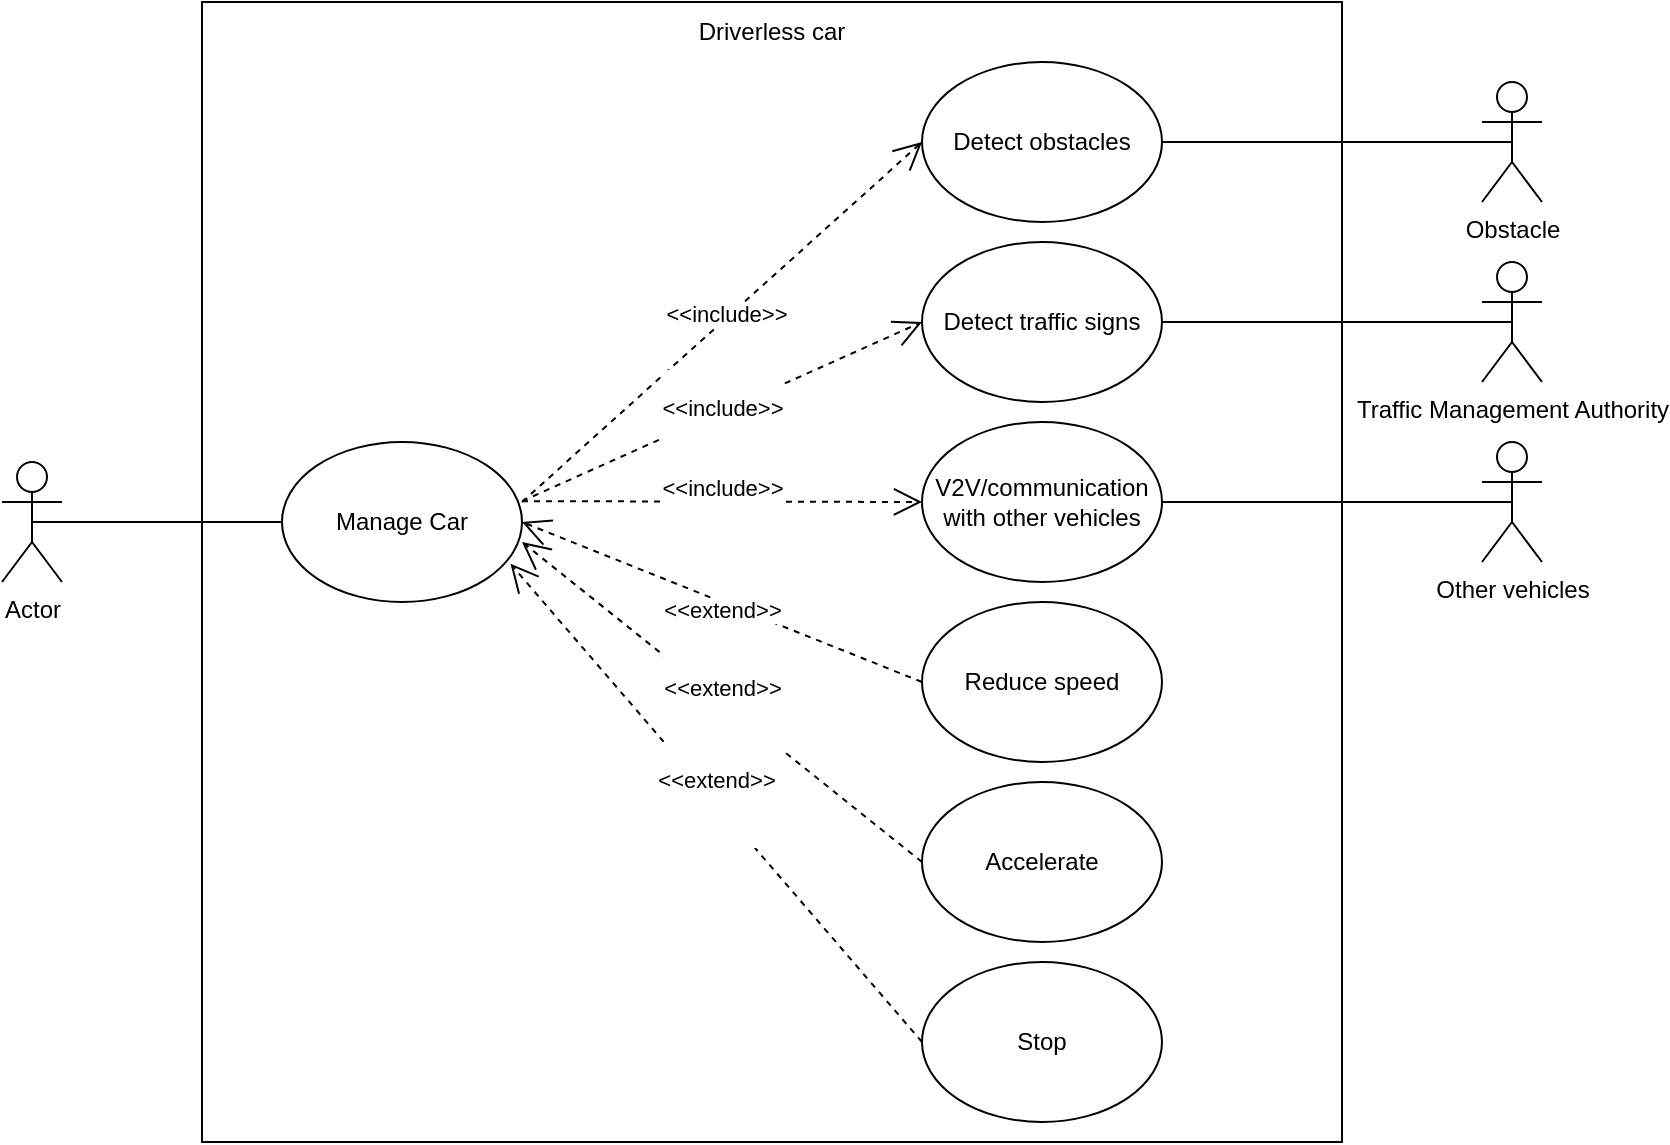 <mxfile version="20.5.2" type="github">
  <diagram id="jSq8YboeQ8LMeiUTRVl8" name="Page-1">
    <mxGraphModel dx="1238" dy="724" grid="1" gridSize="10" guides="1" tooltips="1" connect="1" arrows="1" fold="1" page="1" pageScale="1" pageWidth="850" pageHeight="1100" math="0" shadow="0">
      <root>
        <mxCell id="0" />
        <mxCell id="1" parent="0" />
        <mxCell id="NhqcHmSL0X8ifgXbSVVC-19" value="" style="group" vertex="1" connectable="0" parent="1">
          <mxGeometry x="50" y="70" width="670" height="570" as="geometry" />
        </mxCell>
        <mxCell id="NhqcHmSL0X8ifgXbSVVC-1" value="" style="whiteSpace=wrap;html=1;aspect=fixed;" vertex="1" parent="NhqcHmSL0X8ifgXbSVVC-19">
          <mxGeometry x="100" width="570" height="570" as="geometry" />
        </mxCell>
        <mxCell id="NhqcHmSL0X8ifgXbSVVC-2" value="Driverless car" style="text;html=1;strokeColor=none;fillColor=none;align=center;verticalAlign=middle;whiteSpace=wrap;rounded=0;" vertex="1" parent="NhqcHmSL0X8ifgXbSVVC-19">
          <mxGeometry x="335" width="100" height="30" as="geometry" />
        </mxCell>
        <mxCell id="NhqcHmSL0X8ifgXbSVVC-3" value="Manage Car" style="ellipse;whiteSpace=wrap;html=1;" vertex="1" parent="NhqcHmSL0X8ifgXbSVVC-19">
          <mxGeometry x="140" y="220" width="120" height="80" as="geometry" />
        </mxCell>
        <mxCell id="NhqcHmSL0X8ifgXbSVVC-4" value="Detect obstacles" style="ellipse;whiteSpace=wrap;html=1;" vertex="1" parent="NhqcHmSL0X8ifgXbSVVC-19">
          <mxGeometry x="460" y="30" width="120" height="80" as="geometry" />
        </mxCell>
        <mxCell id="NhqcHmSL0X8ifgXbSVVC-5" value="V2V/communication&lt;br&gt;with other vehicles" style="ellipse;whiteSpace=wrap;html=1;" vertex="1" parent="NhqcHmSL0X8ifgXbSVVC-19">
          <mxGeometry x="460" y="210" width="120" height="80" as="geometry" />
        </mxCell>
        <mxCell id="NhqcHmSL0X8ifgXbSVVC-6" value="Detect traffic signs" style="ellipse;whiteSpace=wrap;html=1;" vertex="1" parent="NhqcHmSL0X8ifgXbSVVC-19">
          <mxGeometry x="460" y="120" width="120" height="80" as="geometry" />
        </mxCell>
        <mxCell id="NhqcHmSL0X8ifgXbSVVC-7" value="Stop" style="ellipse;whiteSpace=wrap;html=1;" vertex="1" parent="NhqcHmSL0X8ifgXbSVVC-19">
          <mxGeometry x="460" y="480" width="120" height="80" as="geometry" />
        </mxCell>
        <mxCell id="NhqcHmSL0X8ifgXbSVVC-8" value="Accelerate" style="ellipse;whiteSpace=wrap;html=1;" vertex="1" parent="NhqcHmSL0X8ifgXbSVVC-19">
          <mxGeometry x="460" y="390" width="120" height="80" as="geometry" />
        </mxCell>
        <mxCell id="NhqcHmSL0X8ifgXbSVVC-9" value="Reduce speed" style="ellipse;whiteSpace=wrap;html=1;" vertex="1" parent="NhqcHmSL0X8ifgXbSVVC-19">
          <mxGeometry x="460" y="300" width="120" height="80" as="geometry" />
        </mxCell>
        <mxCell id="NhqcHmSL0X8ifgXbSVVC-10" value="&amp;lt;&amp;lt;include&amp;gt;&amp;gt;" style="endArrow=open;endSize=12;dashed=1;html=1;rounded=0;entryX=0;entryY=0.5;entryDx=0;entryDy=0;strokeWidth=1;align=center;textDirection=ltr;" edge="1" parent="NhqcHmSL0X8ifgXbSVVC-19" target="NhqcHmSL0X8ifgXbSVVC-4">
          <mxGeometry x="0.035" y="2" width="160" relative="1" as="geometry">
            <mxPoint x="260" y="250" as="sourcePoint" />
            <mxPoint x="400" y="280" as="targetPoint" />
            <mxPoint as="offset" />
          </mxGeometry>
        </mxCell>
        <mxCell id="NhqcHmSL0X8ifgXbSVVC-11" value="&#xa;&lt;span style=&quot;color: rgb(0, 0, 0); font-family: Helvetica; font-size: 11px; font-style: normal; font-variant-ligatures: normal; font-variant-caps: normal; font-weight: 400; letter-spacing: normal; orphans: 2; text-align: center; text-indent: 0px; text-transform: none; widows: 2; word-spacing: 0px; -webkit-text-stroke-width: 0px; background-color: rgb(255, 255, 255); text-decoration-thickness: initial; text-decoration-style: initial; text-decoration-color: initial; float: none; display: inline !important;&quot;&gt;&amp;lt;&amp;lt;extend&amp;gt;&amp;gt;&lt;/span&gt;&#xa;&#xa;" style="endArrow=open;endSize=12;dashed=1;html=1;rounded=0;strokeWidth=1;exitX=0;exitY=0.5;exitDx=0;exitDy=0;entryX=0.952;entryY=0.761;entryDx=0;entryDy=0;entryPerimeter=0;" edge="1" parent="NhqcHmSL0X8ifgXbSVVC-19" source="NhqcHmSL0X8ifgXbSVVC-7" target="NhqcHmSL0X8ifgXbSVVC-3">
          <mxGeometry x="0.024" y="-3" width="160" relative="1" as="geometry">
            <mxPoint x="260" y="250" as="sourcePoint" />
            <mxPoint x="250" y="270" as="targetPoint" />
            <mxPoint as="offset" />
          </mxGeometry>
        </mxCell>
        <mxCell id="NhqcHmSL0X8ifgXbSVVC-12" value="&#xa;&lt;span style=&quot;color: rgb(0, 0, 0); font-family: Helvetica; font-size: 11px; font-style: normal; font-variant-ligatures: normal; font-variant-caps: normal; font-weight: 400; letter-spacing: normal; orphans: 2; text-align: center; text-indent: 0px; text-transform: none; widows: 2; word-spacing: 0px; -webkit-text-stroke-width: 0px; background-color: rgb(255, 255, 255); text-decoration-thickness: initial; text-decoration-style: initial; text-decoration-color: initial; float: none; display: inline !important;&quot;&gt;&amp;lt;&amp;lt;extend&amp;gt;&amp;gt;&lt;/span&gt;&#xa;&#xa;" style="endArrow=open;endSize=12;dashed=1;html=1;rounded=0;strokeWidth=1;exitX=0;exitY=0.5;exitDx=0;exitDy=0;" edge="1" parent="NhqcHmSL0X8ifgXbSVVC-19" source="NhqcHmSL0X8ifgXbSVVC-8">
          <mxGeometry width="160" relative="1" as="geometry">
            <mxPoint x="260" y="250" as="sourcePoint" />
            <mxPoint x="260" y="270" as="targetPoint" />
            <mxPoint as="offset" />
          </mxGeometry>
        </mxCell>
        <mxCell id="NhqcHmSL0X8ifgXbSVVC-13" value="&amp;lt;&amp;lt;extend&amp;gt;&amp;gt;" style="endArrow=open;endSize=12;dashed=1;html=1;rounded=0;strokeWidth=1;exitX=0;exitY=0.5;exitDx=0;exitDy=0;entryX=1;entryY=0.5;entryDx=0;entryDy=0;" edge="1" parent="NhqcHmSL0X8ifgXbSVVC-19" source="NhqcHmSL0X8ifgXbSVVC-9" target="NhqcHmSL0X8ifgXbSVVC-3">
          <mxGeometry x="-0.018" y="4" width="160" relative="1" as="geometry">
            <mxPoint x="260" y="249.58" as="sourcePoint" />
            <mxPoint x="420" y="249.58" as="targetPoint" />
            <mxPoint as="offset" />
          </mxGeometry>
        </mxCell>
        <mxCell id="NhqcHmSL0X8ifgXbSVVC-14" value="&#xa;&lt;span style=&quot;color: rgb(0, 0, 0); font-family: Helvetica; font-size: 11px; font-style: normal; font-variant-ligatures: normal; font-variant-caps: normal; font-weight: 400; letter-spacing: normal; orphans: 2; text-indent: 0px; text-transform: none; widows: 2; word-spacing: 0px; -webkit-text-stroke-width: 0px; background-color: rgb(255, 255, 255); text-decoration-thickness: initial; text-decoration-style: initial; text-decoration-color: initial; float: none; display: inline !important;&quot;&gt;&amp;lt;&amp;lt;include&amp;gt;&amp;gt;&lt;/span&gt;&#xa;&#xa;" style="endArrow=open;endSize=12;dashed=1;html=1;rounded=0;strokeWidth=1;entryX=0;entryY=0.5;entryDx=0;entryDy=0;verticalAlign=middle;align=center;horizontal=1;" edge="1" parent="NhqcHmSL0X8ifgXbSVVC-19" target="NhqcHmSL0X8ifgXbSVVC-5">
          <mxGeometry width="160" relative="1" as="geometry">
            <mxPoint x="260" y="249.58" as="sourcePoint" />
            <mxPoint x="420" y="249.58" as="targetPoint" />
            <mxPoint as="offset" />
          </mxGeometry>
        </mxCell>
        <mxCell id="NhqcHmSL0X8ifgXbSVVC-15" value="&#xa;&lt;span style=&quot;color: rgb(0, 0, 0); font-family: Helvetica; font-size: 11px; font-style: normal; font-variant-ligatures: normal; font-variant-caps: normal; font-weight: 400; letter-spacing: normal; orphans: 2; text-align: center; text-indent: 0px; text-transform: none; widows: 2; word-spacing: 0px; -webkit-text-stroke-width: 0px; background-color: rgb(255, 255, 255); text-decoration-thickness: initial; text-decoration-style: initial; text-decoration-color: initial; float: none; display: inline !important;&quot;&gt;&amp;lt;&amp;lt;include&amp;gt;&amp;gt;&lt;/span&gt;&#xa;&#xa;" style="endArrow=open;endSize=12;dashed=1;html=1;rounded=0;strokeWidth=1;entryX=0;entryY=0.5;entryDx=0;entryDy=0;" edge="1" parent="NhqcHmSL0X8ifgXbSVVC-19" target="NhqcHmSL0X8ifgXbSVVC-6">
          <mxGeometry x="-0.019" y="-5" width="160" relative="1" as="geometry">
            <mxPoint x="260" y="249.58" as="sourcePoint" />
            <mxPoint x="420" y="249.58" as="targetPoint" />
            <mxPoint as="offset" />
          </mxGeometry>
        </mxCell>
        <mxCell id="NhqcHmSL0X8ifgXbSVVC-17" value="Actor" style="shape=umlActor;verticalLabelPosition=bottom;verticalAlign=top;html=1;" vertex="1" parent="NhqcHmSL0X8ifgXbSVVC-19">
          <mxGeometry y="230" width="30" height="60" as="geometry" />
        </mxCell>
        <mxCell id="NhqcHmSL0X8ifgXbSVVC-20" value="Obstacle" style="shape=umlActor;verticalLabelPosition=bottom;verticalAlign=top;html=1;labelPosition=center;align=center;" vertex="1" parent="1">
          <mxGeometry x="790" y="110" width="30" height="60" as="geometry" />
        </mxCell>
        <mxCell id="NhqcHmSL0X8ifgXbSVVC-21" value="Traffic Management Authority" style="shape=umlActor;verticalLabelPosition=bottom;verticalAlign=top;html=1;" vertex="1" parent="1">
          <mxGeometry x="790" y="200" width="30" height="60" as="geometry" />
        </mxCell>
        <mxCell id="NhqcHmSL0X8ifgXbSVVC-22" value="Other vehicles" style="shape=umlActor;verticalLabelPosition=bottom;verticalAlign=top;html=1;" vertex="1" parent="1">
          <mxGeometry x="790" y="290" width="30" height="60" as="geometry" />
        </mxCell>
        <mxCell id="NhqcHmSL0X8ifgXbSVVC-32" value="" style="endArrow=none;html=1;rounded=0;strokeWidth=1;exitX=0.5;exitY=0.5;exitDx=0;exitDy=0;exitPerimeter=0;" edge="1" parent="1" source="NhqcHmSL0X8ifgXbSVVC-17">
          <mxGeometry width="50" height="50" relative="1" as="geometry">
            <mxPoint x="290" y="370" as="sourcePoint" />
            <mxPoint x="190" y="330" as="targetPoint" />
          </mxGeometry>
        </mxCell>
        <mxCell id="NhqcHmSL0X8ifgXbSVVC-33" value="" style="endArrow=none;html=1;rounded=0;strokeWidth=1;entryX=0.5;entryY=0.5;entryDx=0;entryDy=0;entryPerimeter=0;exitX=1;exitY=0.5;exitDx=0;exitDy=0;" edge="1" parent="1" source="NhqcHmSL0X8ifgXbSVVC-4" target="NhqcHmSL0X8ifgXbSVVC-20">
          <mxGeometry width="50" height="50" relative="1" as="geometry">
            <mxPoint x="290" y="370" as="sourcePoint" />
            <mxPoint x="340" y="320" as="targetPoint" />
          </mxGeometry>
        </mxCell>
        <mxCell id="NhqcHmSL0X8ifgXbSVVC-34" value="" style="endArrow=none;html=1;rounded=0;strokeWidth=1;exitX=0.5;exitY=0.5;exitDx=0;exitDy=0;exitPerimeter=0;entryX=1;entryY=0.5;entryDx=0;entryDy=0;" edge="1" parent="1" source="NhqcHmSL0X8ifgXbSVVC-22" target="NhqcHmSL0X8ifgXbSVVC-5">
          <mxGeometry width="50" height="50" relative="1" as="geometry">
            <mxPoint x="290" y="370" as="sourcePoint" />
            <mxPoint x="340" y="320" as="targetPoint" />
          </mxGeometry>
        </mxCell>
        <mxCell id="NhqcHmSL0X8ifgXbSVVC-35" value="" style="endArrow=none;html=1;rounded=0;strokeWidth=1;entryX=0.5;entryY=0.5;entryDx=0;entryDy=0;entryPerimeter=0;exitX=1;exitY=0.5;exitDx=0;exitDy=0;" edge="1" parent="1" source="NhqcHmSL0X8ifgXbSVVC-6" target="NhqcHmSL0X8ifgXbSVVC-21">
          <mxGeometry width="50" height="50" relative="1" as="geometry">
            <mxPoint x="290" y="370" as="sourcePoint" />
            <mxPoint x="340" y="320" as="targetPoint" />
          </mxGeometry>
        </mxCell>
      </root>
    </mxGraphModel>
  </diagram>
</mxfile>
